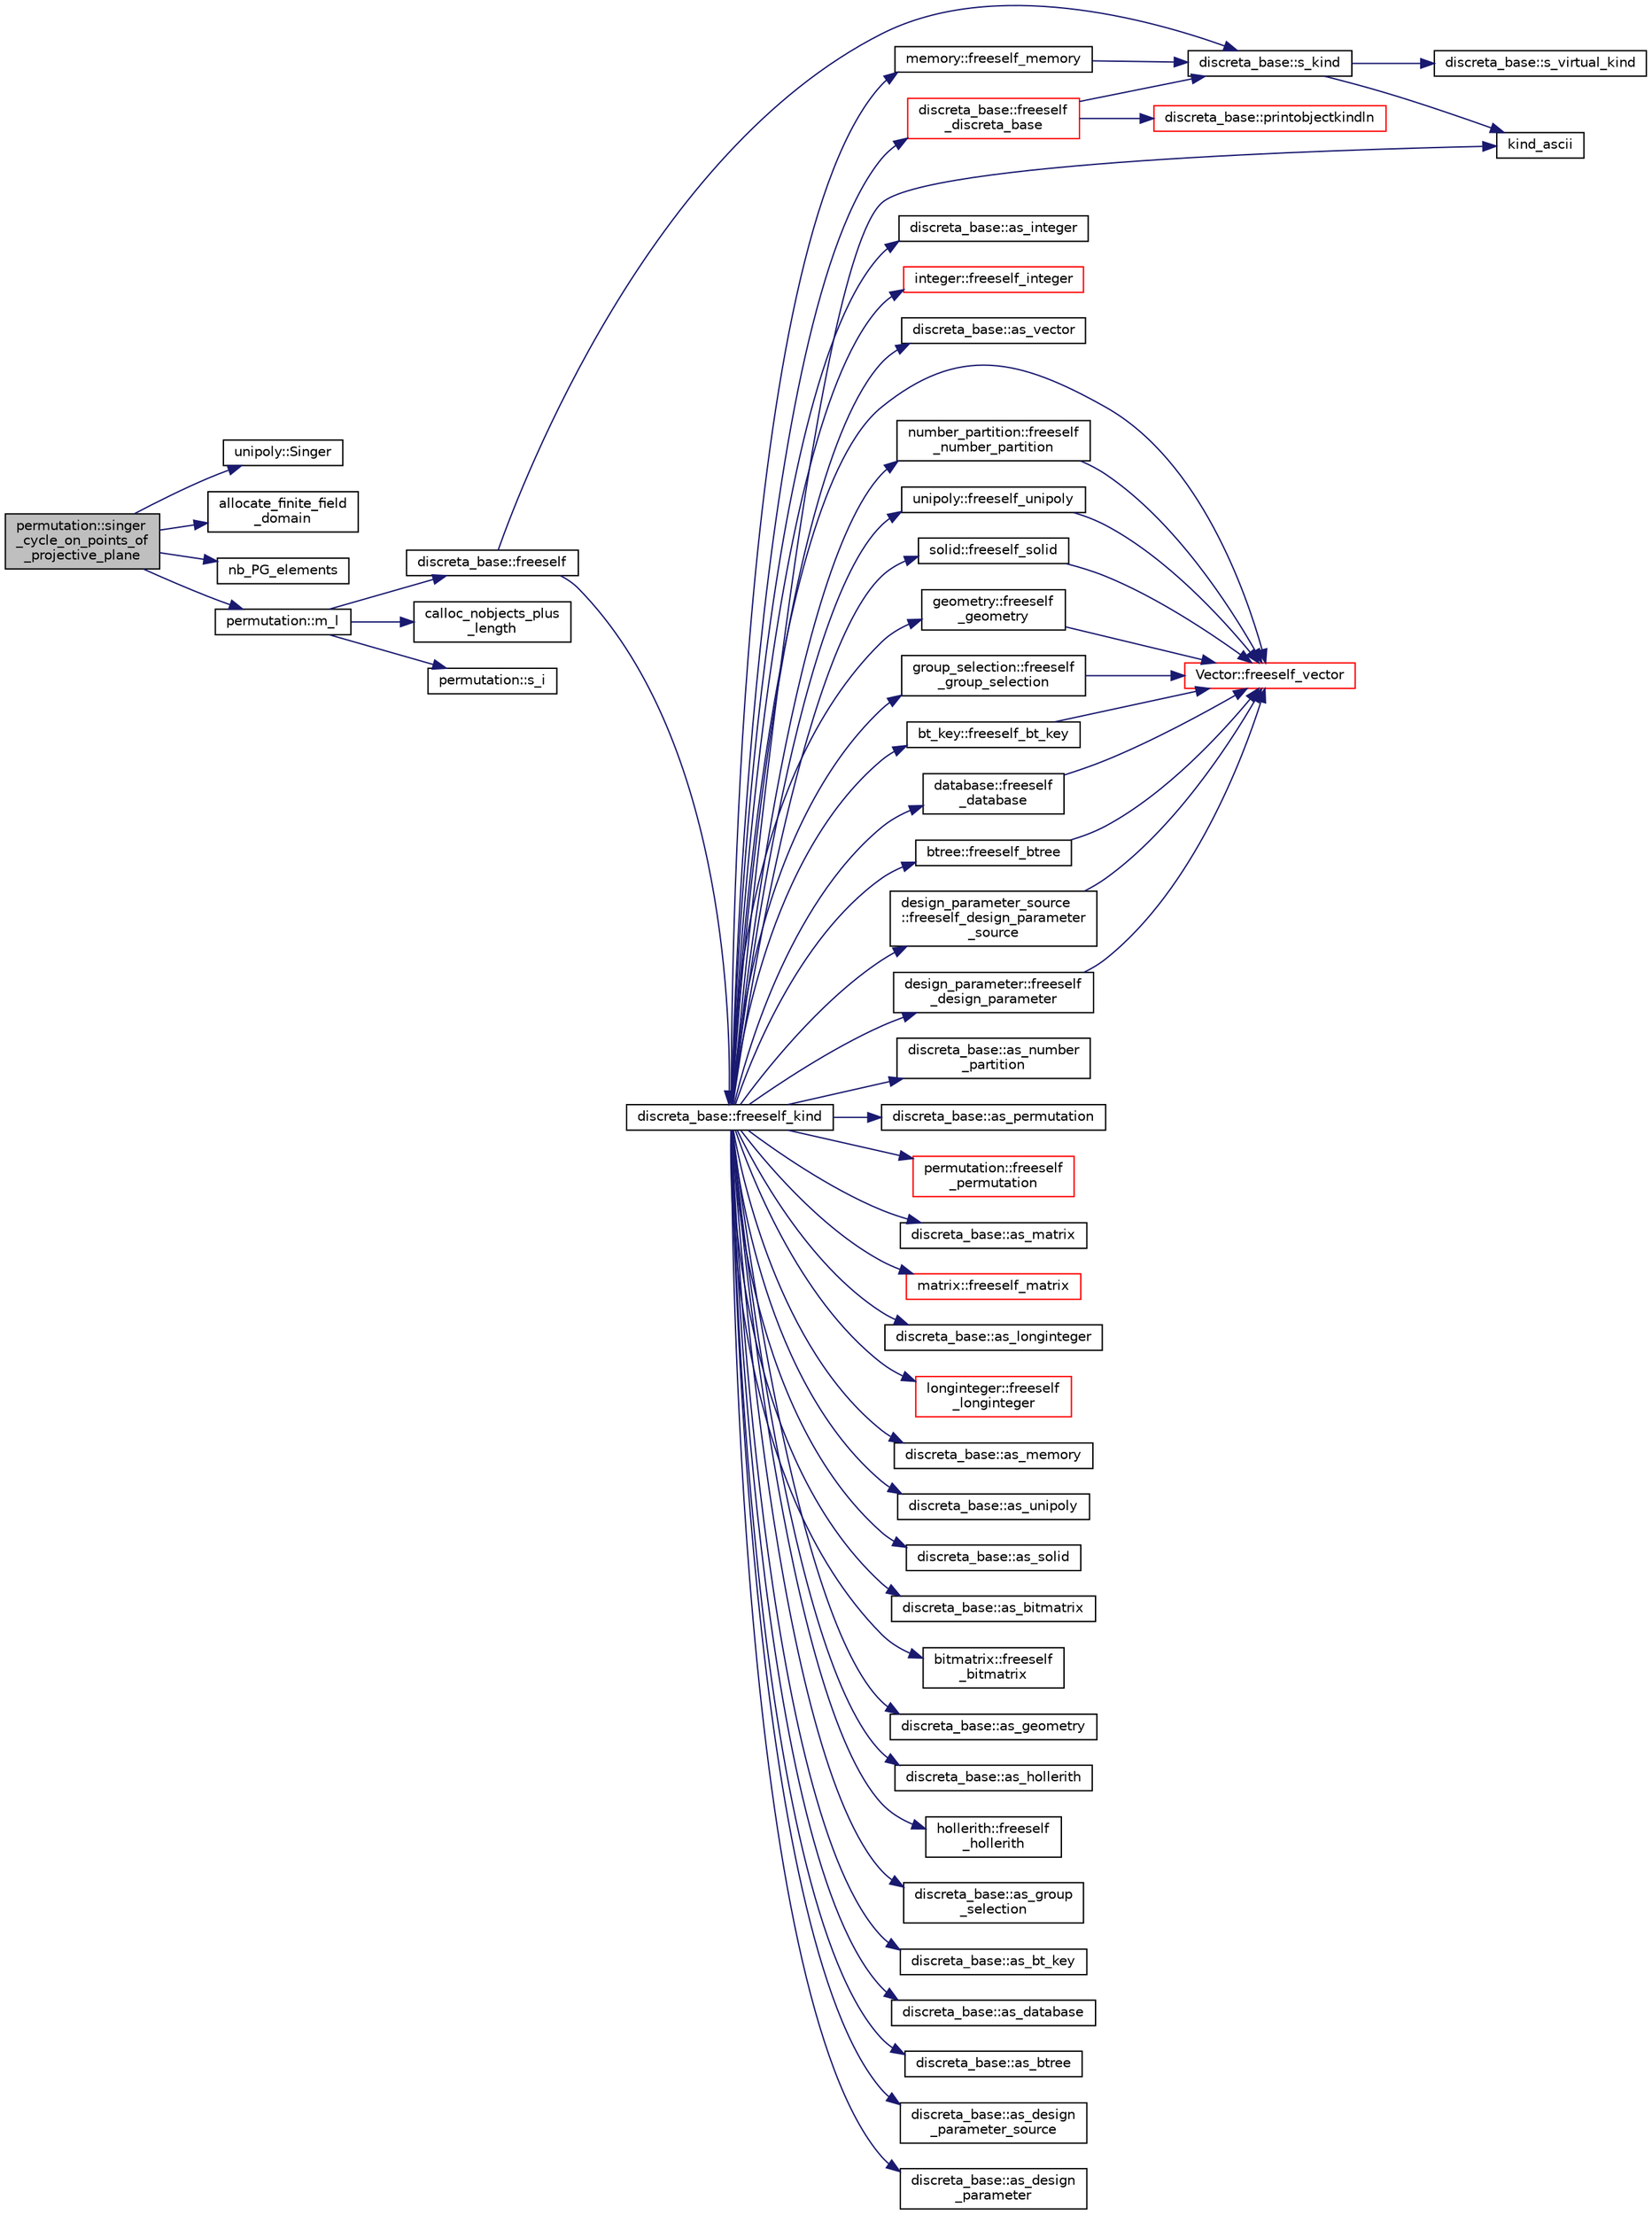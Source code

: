 digraph "permutation::singer_cycle_on_points_of_projective_plane"
{
  edge [fontname="Helvetica",fontsize="10",labelfontname="Helvetica",labelfontsize="10"];
  node [fontname="Helvetica",fontsize="10",shape=record];
  rankdir="LR";
  Node2754 [label="permutation::singer\l_cycle_on_points_of\l_projective_plane",height=0.2,width=0.4,color="black", fillcolor="grey75", style="filled", fontcolor="black"];
  Node2754 -> Node2755 [color="midnightblue",fontsize="10",style="solid",fontname="Helvetica"];
  Node2755 [label="unipoly::Singer",height=0.2,width=0.4,color="black", fillcolor="white", style="filled",URL="$d1/d89/classunipoly.html#a3a5c0cc82d0d750bd47799046a4dc59e"];
  Node2754 -> Node2756 [color="midnightblue",fontsize="10",style="solid",fontname="Helvetica"];
  Node2756 [label="allocate_finite_field\l_domain",height=0.2,width=0.4,color="black", fillcolor="white", style="filled",URL="$d9/d60/discreta_8h.html#a2eea8f610abf6ec2338fe7d05d22c47c"];
  Node2754 -> Node2757 [color="midnightblue",fontsize="10",style="solid",fontname="Helvetica"];
  Node2757 [label="nb_PG_elements",height=0.2,width=0.4,color="black", fillcolor="white", style="filled",URL="$d4/d67/geometry_8h.html#ada56c56cb5c7b39553dc0391f2df1cee"];
  Node2754 -> Node2758 [color="midnightblue",fontsize="10",style="solid",fontname="Helvetica"];
  Node2758 [label="permutation::m_l",height=0.2,width=0.4,color="black", fillcolor="white", style="filled",URL="$d0/d08/classpermutation.html#a9cf73421f89b2c24cf2d08f002752030"];
  Node2758 -> Node2759 [color="midnightblue",fontsize="10",style="solid",fontname="Helvetica"];
  Node2759 [label="discreta_base::freeself",height=0.2,width=0.4,color="black", fillcolor="white", style="filled",URL="$d7/d71/classdiscreta__base.html#a9a3c9501a562293b5667c11b9174d6e5"];
  Node2759 -> Node2760 [color="midnightblue",fontsize="10",style="solid",fontname="Helvetica"];
  Node2760 [label="discreta_base::freeself_kind",height=0.2,width=0.4,color="black", fillcolor="white", style="filled",URL="$d7/d71/classdiscreta__base.html#a63a23ada2165b3838fab719ed458cec8"];
  Node2760 -> Node2761 [color="midnightblue",fontsize="10",style="solid",fontname="Helvetica"];
  Node2761 [label="discreta_base::freeself\l_discreta_base",height=0.2,width=0.4,color="red", fillcolor="white", style="filled",URL="$d7/d71/classdiscreta__base.html#a8b1ec2cee4566034441e066dc2c027db"];
  Node2761 -> Node2762 [color="midnightblue",fontsize="10",style="solid",fontname="Helvetica"];
  Node2762 [label="discreta_base::s_kind",height=0.2,width=0.4,color="black", fillcolor="white", style="filled",URL="$d7/d71/classdiscreta__base.html#a8a830025c74adbbc3362418a7c2ba157"];
  Node2762 -> Node2763 [color="midnightblue",fontsize="10",style="solid",fontname="Helvetica"];
  Node2763 [label="discreta_base::s_virtual_kind",height=0.2,width=0.4,color="black", fillcolor="white", style="filled",URL="$d7/d71/classdiscreta__base.html#a52778a6d6943a468be083d0785d418fb"];
  Node2762 -> Node2764 [color="midnightblue",fontsize="10",style="solid",fontname="Helvetica"];
  Node2764 [label="kind_ascii",height=0.2,width=0.4,color="black", fillcolor="white", style="filled",URL="$d9/d60/discreta_8h.html#ad0ce825a9f29bc6cec27e1b64cfe27bf"];
  Node2761 -> Node2765 [color="midnightblue",fontsize="10",style="solid",fontname="Helvetica"];
  Node2765 [label="discreta_base::printobjectkindln",height=0.2,width=0.4,color="red", fillcolor="white", style="filled",URL="$d7/d71/classdiscreta__base.html#a677ccc8f392ebedde05e453f8cf59559"];
  Node2760 -> Node2768 [color="midnightblue",fontsize="10",style="solid",fontname="Helvetica"];
  Node2768 [label="discreta_base::as_integer",height=0.2,width=0.4,color="black", fillcolor="white", style="filled",URL="$d7/d71/classdiscreta__base.html#a00d7691eaf874fd283d942692fe8dd26"];
  Node2760 -> Node2769 [color="midnightblue",fontsize="10",style="solid",fontname="Helvetica"];
  Node2769 [label="integer::freeself_integer",height=0.2,width=0.4,color="red", fillcolor="white", style="filled",URL="$d0/de5/classinteger.html#a02eb557612c9db1820dd75a77151edc0"];
  Node2760 -> Node2770 [color="midnightblue",fontsize="10",style="solid",fontname="Helvetica"];
  Node2770 [label="discreta_base::as_vector",height=0.2,width=0.4,color="black", fillcolor="white", style="filled",URL="$d7/d71/classdiscreta__base.html#a7bdd6cae39c380b128ee9e17e42cf020"];
  Node2760 -> Node2771 [color="midnightblue",fontsize="10",style="solid",fontname="Helvetica"];
  Node2771 [label="Vector::freeself_vector",height=0.2,width=0.4,color="red", fillcolor="white", style="filled",URL="$d5/db2/class_vector.html#ad55c58937ca8fb342247a2c0fb572d20"];
  Node2760 -> Node2773 [color="midnightblue",fontsize="10",style="solid",fontname="Helvetica"];
  Node2773 [label="discreta_base::as_number\l_partition",height=0.2,width=0.4,color="black", fillcolor="white", style="filled",URL="$d7/d71/classdiscreta__base.html#a307aa09de0e925d46697707968ffab00"];
  Node2760 -> Node2774 [color="midnightblue",fontsize="10",style="solid",fontname="Helvetica"];
  Node2774 [label="number_partition::freeself\l_number_partition",height=0.2,width=0.4,color="black", fillcolor="white", style="filled",URL="$df/d50/classnumber__partition.html#aa74111c1c8cd218b654e7b7c1ca42eb5"];
  Node2774 -> Node2771 [color="midnightblue",fontsize="10",style="solid",fontname="Helvetica"];
  Node2760 -> Node2775 [color="midnightblue",fontsize="10",style="solid",fontname="Helvetica"];
  Node2775 [label="discreta_base::as_permutation",height=0.2,width=0.4,color="black", fillcolor="white", style="filled",URL="$d7/d71/classdiscreta__base.html#aa4e72f36a82984239b12ae831e131098"];
  Node2760 -> Node2776 [color="midnightblue",fontsize="10",style="solid",fontname="Helvetica"];
  Node2776 [label="permutation::freeself\l_permutation",height=0.2,width=0.4,color="red", fillcolor="white", style="filled",URL="$d0/d08/classpermutation.html#a1f86343fa765d71c976d79e5ce372c12"];
  Node2760 -> Node2777 [color="midnightblue",fontsize="10",style="solid",fontname="Helvetica"];
  Node2777 [label="discreta_base::as_matrix",height=0.2,width=0.4,color="black", fillcolor="white", style="filled",URL="$d7/d71/classdiscreta__base.html#ae4d7f56d917a4707b838fbffde6467ff"];
  Node2760 -> Node2778 [color="midnightblue",fontsize="10",style="solid",fontname="Helvetica"];
  Node2778 [label="matrix::freeself_matrix",height=0.2,width=0.4,color="red", fillcolor="white", style="filled",URL="$d1/d8d/classmatrix.html#ab47d61820499f35c15bf82fb6a3b9bd1"];
  Node2760 -> Node2780 [color="midnightblue",fontsize="10",style="solid",fontname="Helvetica"];
  Node2780 [label="discreta_base::as_longinteger",height=0.2,width=0.4,color="black", fillcolor="white", style="filled",URL="$d7/d71/classdiscreta__base.html#a20a094639eb711b10c8694c51937f7cd"];
  Node2760 -> Node2781 [color="midnightblue",fontsize="10",style="solid",fontname="Helvetica"];
  Node2781 [label="longinteger::freeself\l_longinteger",height=0.2,width=0.4,color="red", fillcolor="white", style="filled",URL="$d3/d71/classlonginteger.html#a82006f4b7c6bf897de0387497e16c219"];
  Node2760 -> Node2783 [color="midnightblue",fontsize="10",style="solid",fontname="Helvetica"];
  Node2783 [label="discreta_base::as_memory",height=0.2,width=0.4,color="black", fillcolor="white", style="filled",URL="$d7/d71/classdiscreta__base.html#ad94b2d7dce0cd4fa22db57f6e79c4bd2"];
  Node2760 -> Node2784 [color="midnightblue",fontsize="10",style="solid",fontname="Helvetica"];
  Node2784 [label="memory::freeself_memory",height=0.2,width=0.4,color="black", fillcolor="white", style="filled",URL="$d8/d99/classmemory.html#a19366f9105d79a0e818cc19255d7ef4f"];
  Node2784 -> Node2762 [color="midnightblue",fontsize="10",style="solid",fontname="Helvetica"];
  Node2760 -> Node2785 [color="midnightblue",fontsize="10",style="solid",fontname="Helvetica"];
  Node2785 [label="discreta_base::as_unipoly",height=0.2,width=0.4,color="black", fillcolor="white", style="filled",URL="$d7/d71/classdiscreta__base.html#ad50d8027f039fe5c2478cddb243adc9d"];
  Node2760 -> Node2786 [color="midnightblue",fontsize="10",style="solid",fontname="Helvetica"];
  Node2786 [label="unipoly::freeself_unipoly",height=0.2,width=0.4,color="black", fillcolor="white", style="filled",URL="$d1/d89/classunipoly.html#aad315db6c6adb555a0c63877aab7d27e"];
  Node2786 -> Node2771 [color="midnightblue",fontsize="10",style="solid",fontname="Helvetica"];
  Node2760 -> Node2787 [color="midnightblue",fontsize="10",style="solid",fontname="Helvetica"];
  Node2787 [label="discreta_base::as_solid",height=0.2,width=0.4,color="black", fillcolor="white", style="filled",URL="$d7/d71/classdiscreta__base.html#a1fc5f2b85ec97ab0a69dd64903c970a5"];
  Node2760 -> Node2788 [color="midnightblue",fontsize="10",style="solid",fontname="Helvetica"];
  Node2788 [label="solid::freeself_solid",height=0.2,width=0.4,color="black", fillcolor="white", style="filled",URL="$d8/def/classsolid.html#a84c2f0abd7b24b1cf2ccefa9c99567fe"];
  Node2788 -> Node2771 [color="midnightblue",fontsize="10",style="solid",fontname="Helvetica"];
  Node2760 -> Node2789 [color="midnightblue",fontsize="10",style="solid",fontname="Helvetica"];
  Node2789 [label="discreta_base::as_bitmatrix",height=0.2,width=0.4,color="black", fillcolor="white", style="filled",URL="$d7/d71/classdiscreta__base.html#a071ad54ea8ef6c9d1d15f532e5a76df6"];
  Node2760 -> Node2790 [color="midnightblue",fontsize="10",style="solid",fontname="Helvetica"];
  Node2790 [label="bitmatrix::freeself\l_bitmatrix",height=0.2,width=0.4,color="black", fillcolor="white", style="filled",URL="$de/dc8/classbitmatrix.html#a4b84eed56a244df63819eae6b7ba1eff"];
  Node2760 -> Node2791 [color="midnightblue",fontsize="10",style="solid",fontname="Helvetica"];
  Node2791 [label="discreta_base::as_geometry",height=0.2,width=0.4,color="black", fillcolor="white", style="filled",URL="$d7/d71/classdiscreta__base.html#a38fc7b4cdd830703e9d87354b79bc5c8"];
  Node2760 -> Node2792 [color="midnightblue",fontsize="10",style="solid",fontname="Helvetica"];
  Node2792 [label="geometry::freeself\l_geometry",height=0.2,width=0.4,color="black", fillcolor="white", style="filled",URL="$da/d44/classgeometry.html#a504b1b52d24b4ae00d9fd0b7838b57e6"];
  Node2792 -> Node2771 [color="midnightblue",fontsize="10",style="solid",fontname="Helvetica"];
  Node2760 -> Node2793 [color="midnightblue",fontsize="10",style="solid",fontname="Helvetica"];
  Node2793 [label="discreta_base::as_hollerith",height=0.2,width=0.4,color="black", fillcolor="white", style="filled",URL="$d7/d71/classdiscreta__base.html#a3e66f82711f314710107e2f29e589690"];
  Node2760 -> Node2794 [color="midnightblue",fontsize="10",style="solid",fontname="Helvetica"];
  Node2794 [label="hollerith::freeself\l_hollerith",height=0.2,width=0.4,color="black", fillcolor="white", style="filled",URL="$d8/d99/classhollerith.html#a240d1b30780c9e09323d0b3ad5e2d1f7"];
  Node2760 -> Node2795 [color="midnightblue",fontsize="10",style="solid",fontname="Helvetica"];
  Node2795 [label="discreta_base::as_group\l_selection",height=0.2,width=0.4,color="black", fillcolor="white", style="filled",URL="$d7/d71/classdiscreta__base.html#aae1bac4883c567718bef9fb610abbdc8"];
  Node2760 -> Node2796 [color="midnightblue",fontsize="10",style="solid",fontname="Helvetica"];
  Node2796 [label="group_selection::freeself\l_group_selection",height=0.2,width=0.4,color="black", fillcolor="white", style="filled",URL="$d6/db0/classgroup__selection.html#a778b1a466858bf7f90516eeba1795798"];
  Node2796 -> Node2771 [color="midnightblue",fontsize="10",style="solid",fontname="Helvetica"];
  Node2760 -> Node2797 [color="midnightblue",fontsize="10",style="solid",fontname="Helvetica"];
  Node2797 [label="discreta_base::as_bt_key",height=0.2,width=0.4,color="black", fillcolor="white", style="filled",URL="$d7/d71/classdiscreta__base.html#a2734c6e08dca17cf6588bd5064ec1b9f"];
  Node2760 -> Node2798 [color="midnightblue",fontsize="10",style="solid",fontname="Helvetica"];
  Node2798 [label="bt_key::freeself_bt_key",height=0.2,width=0.4,color="black", fillcolor="white", style="filled",URL="$d1/de5/classbt__key.html#aad1f5a9b943d3ae072f1d09a9bb126c6"];
  Node2798 -> Node2771 [color="midnightblue",fontsize="10",style="solid",fontname="Helvetica"];
  Node2760 -> Node2799 [color="midnightblue",fontsize="10",style="solid",fontname="Helvetica"];
  Node2799 [label="discreta_base::as_database",height=0.2,width=0.4,color="black", fillcolor="white", style="filled",URL="$d7/d71/classdiscreta__base.html#ab055d39d58210a2b03ba3d33703b09a9"];
  Node2760 -> Node2800 [color="midnightblue",fontsize="10",style="solid",fontname="Helvetica"];
  Node2800 [label="database::freeself\l_database",height=0.2,width=0.4,color="black", fillcolor="white", style="filled",URL="$db/d72/classdatabase.html#a4dc263211f9b364e4fa733c8cf53e066"];
  Node2800 -> Node2771 [color="midnightblue",fontsize="10",style="solid",fontname="Helvetica"];
  Node2760 -> Node2801 [color="midnightblue",fontsize="10",style="solid",fontname="Helvetica"];
  Node2801 [label="discreta_base::as_btree",height=0.2,width=0.4,color="black", fillcolor="white", style="filled",URL="$d7/d71/classdiscreta__base.html#a78e76674cef2ec113c17989c11288778"];
  Node2760 -> Node2802 [color="midnightblue",fontsize="10",style="solid",fontname="Helvetica"];
  Node2802 [label="btree::freeself_btree",height=0.2,width=0.4,color="black", fillcolor="white", style="filled",URL="$dd/db0/classbtree.html#af866a69c5f887781efdcd491d71f2c28"];
  Node2802 -> Node2771 [color="midnightblue",fontsize="10",style="solid",fontname="Helvetica"];
  Node2760 -> Node2803 [color="midnightblue",fontsize="10",style="solid",fontname="Helvetica"];
  Node2803 [label="discreta_base::as_design\l_parameter_source",height=0.2,width=0.4,color="black", fillcolor="white", style="filled",URL="$d7/d71/classdiscreta__base.html#a59cbf837c6582ded5bc586265d13d81a"];
  Node2760 -> Node2804 [color="midnightblue",fontsize="10",style="solid",fontname="Helvetica"];
  Node2804 [label="design_parameter_source\l::freeself_design_parameter\l_source",height=0.2,width=0.4,color="black", fillcolor="white", style="filled",URL="$df/d4b/classdesign__parameter__source.html#a61e751fbde5330ede70525d4953bbc79"];
  Node2804 -> Node2771 [color="midnightblue",fontsize="10",style="solid",fontname="Helvetica"];
  Node2760 -> Node2805 [color="midnightblue",fontsize="10",style="solid",fontname="Helvetica"];
  Node2805 [label="discreta_base::as_design\l_parameter",height=0.2,width=0.4,color="black", fillcolor="white", style="filled",URL="$d7/d71/classdiscreta__base.html#aab24ff38ea1c5471ab3de42e014d0f2a"];
  Node2760 -> Node2806 [color="midnightblue",fontsize="10",style="solid",fontname="Helvetica"];
  Node2806 [label="design_parameter::freeself\l_design_parameter",height=0.2,width=0.4,color="black", fillcolor="white", style="filled",URL="$da/d94/classdesign__parameter.html#a0e7274960527530080b673a9d9e53fed"];
  Node2806 -> Node2771 [color="midnightblue",fontsize="10",style="solid",fontname="Helvetica"];
  Node2760 -> Node2764 [color="midnightblue",fontsize="10",style="solid",fontname="Helvetica"];
  Node2759 -> Node2762 [color="midnightblue",fontsize="10",style="solid",fontname="Helvetica"];
  Node2758 -> Node2807 [color="midnightblue",fontsize="10",style="solid",fontname="Helvetica"];
  Node2807 [label="calloc_nobjects_plus\l_length",height=0.2,width=0.4,color="black", fillcolor="white", style="filled",URL="$d9/d60/discreta_8h.html#a71599d54c8c17dfa065a363f5cdd0aa4"];
  Node2758 -> Node2808 [color="midnightblue",fontsize="10",style="solid",fontname="Helvetica"];
  Node2808 [label="permutation::s_i",height=0.2,width=0.4,color="black", fillcolor="white", style="filled",URL="$d0/d08/classpermutation.html#ab8c74af5111dbf8808da04214b918873"];
}
